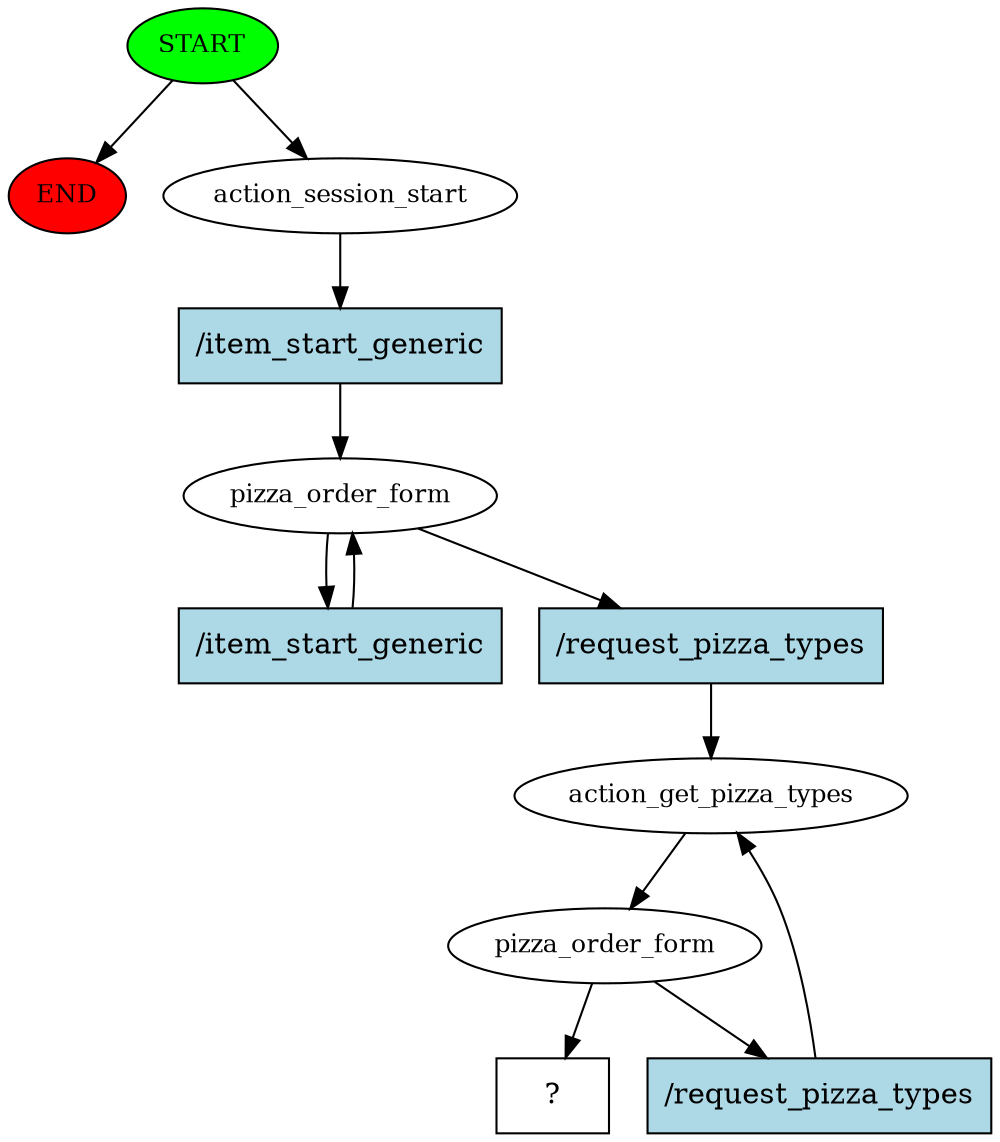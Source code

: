 digraph  {
0 [class="start active", fillcolor=green, fontsize=12, label=START, style=filled];
"-1" [class=end, fillcolor=red, fontsize=12, label=END, style=filled];
1 [class=active, fontsize=12, label=action_session_start];
2 [class=active, fontsize=12, label=pizza_order_form];
5 [class=active, fontsize=12, label=action_get_pizza_types];
6 [class=active, fontsize=12, label=pizza_order_form];
9 [class="intent dashed active", label="  ?  ", shape=rect];
10 [class="intent active", fillcolor=lightblue, label="/item_start_generic", shape=rect, style=filled];
11 [class="intent active", fillcolor=lightblue, label="/item_start_generic", shape=rect, style=filled];
12 [class="intent active", fillcolor=lightblue, label="/request_pizza_types", shape=rect, style=filled];
13 [class="intent active", fillcolor=lightblue, label="/request_pizza_types", shape=rect, style=filled];
0 -> "-1"  [class="", key=NONE, label=""];
0 -> 1  [class=active, key=NONE, label=""];
1 -> 10  [class=active, key=0];
2 -> 11  [class=active, key=0];
2 -> 12  [class=active, key=0];
5 -> 6  [class=active, key=NONE, label=""];
6 -> 9  [class=active, key=NONE, label=""];
6 -> 13  [class=active, key=0];
10 -> 2  [class=active, key=0];
11 -> 2  [class=active, key=0];
12 -> 5  [class=active, key=0];
13 -> 5  [class=active, key=0];
}
